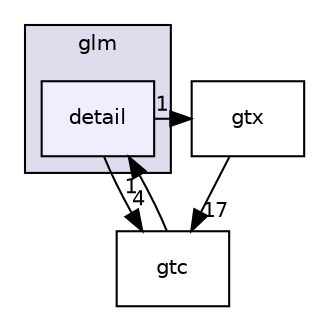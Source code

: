 digraph "lib/glm/detail" {
  compound=true
  node [ fontsize="10", fontname="Helvetica"];
  edge [ labelfontsize="10", labelfontname="Helvetica"];
  subgraph clusterdir_942d916a788a48c882a9373a369b0e37 {
    graph [ bgcolor="#ddddee", pencolor="black", label="glm" fontname="Helvetica", fontsize="10", URL="dir_942d916a788a48c882a9373a369b0e37.html"]
  dir_c72a1a416d8af21c1660028d3fe5503a [shape=box, label="detail", style="filled", fillcolor="#eeeeff", pencolor="black", URL="dir_c72a1a416d8af21c1660028d3fe5503a.html"];
  }
  dir_c1f710119813753eda45c3a55f3d6d91 [shape=box label="gtx" URL="dir_c1f710119813753eda45c3a55f3d6d91.html"];
  dir_daed007818ba760cde245b02e4c0e66f [shape=box label="gtc" URL="dir_daed007818ba760cde245b02e4c0e66f.html"];
  dir_c72a1a416d8af21c1660028d3fe5503a->dir_c1f710119813753eda45c3a55f3d6d91 [headlabel="1", labeldistance=1.5 headhref="dir_000009_000011.html"];
  dir_c72a1a416d8af21c1660028d3fe5503a->dir_daed007818ba760cde245b02e4c0e66f [headlabel="4", labeldistance=1.5 headhref="dir_000009_000010.html"];
  dir_c1f710119813753eda45c3a55f3d6d91->dir_daed007818ba760cde245b02e4c0e66f [headlabel="17", labeldistance=1.5 headhref="dir_000011_000010.html"];
  dir_daed007818ba760cde245b02e4c0e66f->dir_c72a1a416d8af21c1660028d3fe5503a [headlabel="1", labeldistance=1.5 headhref="dir_000010_000009.html"];
}
